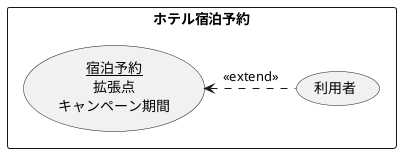@startuml ユースケース図
rectangle ホテル宿泊予約 {
usecase 利用者
usecase (<u>宿泊予約</u>\n拡張点\nキャンペーン期間) as input
}
input <. (利用者) : <<extend>>
@enduml